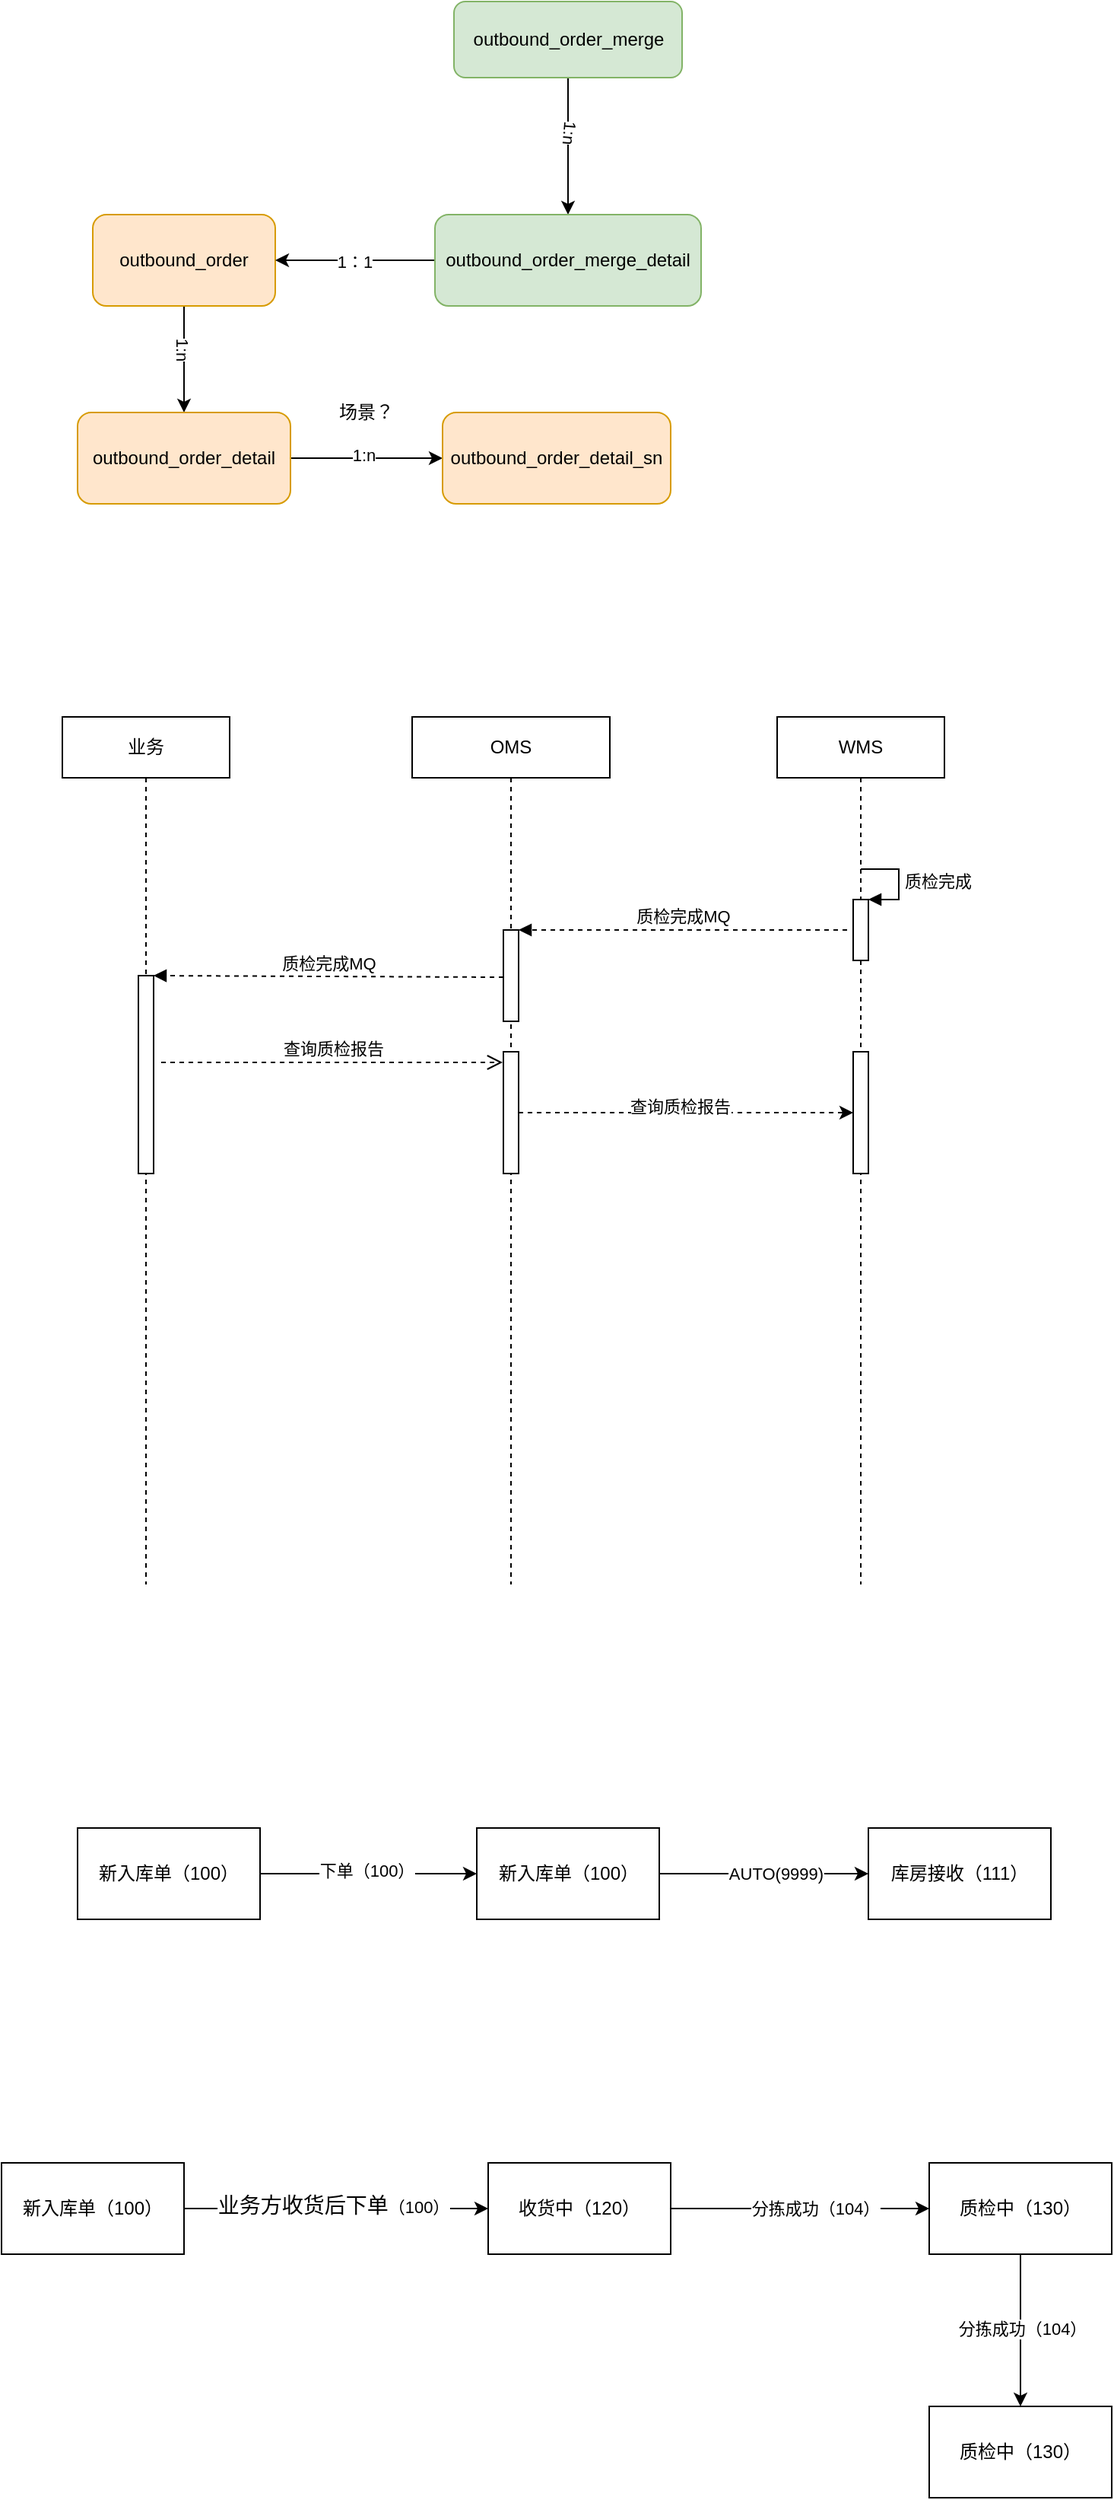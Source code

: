 <mxfile version="13.10.6" type="github">
  <diagram id="WjQ1Xj7CXVxOkG2fB3sY" name="Page-1">
    <mxGraphModel dx="1298" dy="701" grid="1" gridSize="10" guides="1" tooltips="1" connect="1" arrows="1" fold="1" page="1" pageScale="1" pageWidth="827" pageHeight="1169" math="0" shadow="0">
      <root>
        <mxCell id="0" />
        <mxCell id="1" parent="0" />
        <mxCell id="3yLMOhPt5uVEvak7m05I-3" value="" style="edgeStyle=orthogonalEdgeStyle;rounded=0;sketch=0;orthogonalLoop=1;jettySize=auto;html=1;strokeColor=#000000;" edge="1" parent="1" source="3yLMOhPt5uVEvak7m05I-1" target="3yLMOhPt5uVEvak7m05I-2">
          <mxGeometry relative="1" as="geometry" />
        </mxCell>
        <mxCell id="3yLMOhPt5uVEvak7m05I-4" value="1:n" style="edgeLabel;html=1;align=center;verticalAlign=middle;resizable=0;points=[];rotation=90;" vertex="1" connectable="0" parent="3yLMOhPt5uVEvak7m05I-3">
          <mxGeometry x="-0.2" y="-1" relative="1" as="geometry">
            <mxPoint as="offset" />
          </mxGeometry>
        </mxCell>
        <mxCell id="3yLMOhPt5uVEvak7m05I-1" value="outbound_order" style="rounded=1;whiteSpace=wrap;html=1;sketch=0;fillColor=#ffe6cc;strokeColor=#d79b00;" vertex="1" parent="1">
          <mxGeometry x="130" y="150" width="120" height="60" as="geometry" />
        </mxCell>
        <mxCell id="3yLMOhPt5uVEvak7m05I-6" value="" style="edgeStyle=orthogonalEdgeStyle;rounded=0;sketch=0;orthogonalLoop=1;jettySize=auto;html=1;strokeColor=#000000;" edge="1" parent="1" source="3yLMOhPt5uVEvak7m05I-2" target="3yLMOhPt5uVEvak7m05I-5">
          <mxGeometry relative="1" as="geometry" />
        </mxCell>
        <mxCell id="3yLMOhPt5uVEvak7m05I-7" value="1:n" style="edgeLabel;html=1;align=center;verticalAlign=middle;resizable=0;points=[];" vertex="1" connectable="0" parent="3yLMOhPt5uVEvak7m05I-6">
          <mxGeometry x="-0.04" y="2" relative="1" as="geometry">
            <mxPoint as="offset" />
          </mxGeometry>
        </mxCell>
        <mxCell id="3yLMOhPt5uVEvak7m05I-2" value="outbound_order_detail" style="rounded=1;whiteSpace=wrap;html=1;sketch=0;fillColor=#ffe6cc;strokeColor=#d79b00;" vertex="1" parent="1">
          <mxGeometry x="120" y="280" width="140" height="60" as="geometry" />
        </mxCell>
        <mxCell id="3yLMOhPt5uVEvak7m05I-5" value="outbound_order_detail_sn" style="rounded=1;whiteSpace=wrap;html=1;sketch=0;fillColor=#ffe6cc;strokeColor=#d79b00;" vertex="1" parent="1">
          <mxGeometry x="360" y="280" width="150" height="60" as="geometry" />
        </mxCell>
        <mxCell id="3yLMOhPt5uVEvak7m05I-8" value="场景？" style="text;html=1;strokeColor=none;fillColor=none;align=center;verticalAlign=middle;whiteSpace=wrap;rounded=0;sketch=0;" vertex="1" parent="1">
          <mxGeometry x="290" y="270" width="40" height="20" as="geometry" />
        </mxCell>
        <mxCell id="3yLMOhPt5uVEvak7m05I-15" value="" style="edgeStyle=orthogonalEdgeStyle;rounded=0;sketch=0;orthogonalLoop=1;jettySize=auto;html=1;strokeColor=#000000;" edge="1" parent="1" source="3yLMOhPt5uVEvak7m05I-11" target="3yLMOhPt5uVEvak7m05I-14">
          <mxGeometry relative="1" as="geometry" />
        </mxCell>
        <mxCell id="3yLMOhPt5uVEvak7m05I-16" value="1:n" style="edgeLabel;html=1;align=center;verticalAlign=middle;resizable=0;points=[];rotation=95;" vertex="1" connectable="0" parent="3yLMOhPt5uVEvak7m05I-15">
          <mxGeometry x="-0.2" y="1" relative="1" as="geometry">
            <mxPoint as="offset" />
          </mxGeometry>
        </mxCell>
        <mxCell id="3yLMOhPt5uVEvak7m05I-11" value="outbound_order_merge" style="rounded=1;whiteSpace=wrap;html=1;sketch=0;fillColor=#d5e8d4;strokeColor=#82b366;" vertex="1" parent="1">
          <mxGeometry x="367.5" y="10" width="150" height="50" as="geometry" />
        </mxCell>
        <mxCell id="3yLMOhPt5uVEvak7m05I-17" style="edgeStyle=orthogonalEdgeStyle;rounded=0;sketch=0;orthogonalLoop=1;jettySize=auto;html=1;entryX=1;entryY=0.5;entryDx=0;entryDy=0;strokeColor=#000000;" edge="1" parent="1" source="3yLMOhPt5uVEvak7m05I-14" target="3yLMOhPt5uVEvak7m05I-1">
          <mxGeometry relative="1" as="geometry" />
        </mxCell>
        <mxCell id="3yLMOhPt5uVEvak7m05I-18" value="1：1" style="edgeLabel;html=1;align=center;verticalAlign=middle;resizable=0;points=[];" vertex="1" connectable="0" parent="3yLMOhPt5uVEvak7m05I-17">
          <mxGeometry x="0.009" y="1" relative="1" as="geometry">
            <mxPoint as="offset" />
          </mxGeometry>
        </mxCell>
        <mxCell id="3yLMOhPt5uVEvak7m05I-14" value="outbound_order_merge_detail" style="rounded=1;whiteSpace=wrap;html=1;sketch=0;fillColor=#d5e8d4;strokeColor=#82b366;" vertex="1" parent="1">
          <mxGeometry x="355" y="150" width="175" height="60" as="geometry" />
        </mxCell>
        <mxCell id="3yLMOhPt5uVEvak7m05I-19" value="业务" style="shape=umlLifeline;perimeter=lifelinePerimeter;whiteSpace=wrap;html=1;container=1;collapsible=0;recursiveResize=0;outlineConnect=0;rounded=0;sketch=0;" vertex="1" parent="1">
          <mxGeometry x="110" y="480" width="110" height="570" as="geometry" />
        </mxCell>
        <mxCell id="3yLMOhPt5uVEvak7m05I-30" value="" style="html=1;points=[];perimeter=orthogonalPerimeter;rounded=0;sketch=0;" vertex="1" parent="3yLMOhPt5uVEvak7m05I-19">
          <mxGeometry x="50" y="170" width="10" height="130" as="geometry" />
        </mxCell>
        <mxCell id="3yLMOhPt5uVEvak7m05I-20" value="OMS" style="shape=umlLifeline;perimeter=lifelinePerimeter;whiteSpace=wrap;html=1;container=1;collapsible=0;recursiveResize=0;outlineConnect=0;rounded=0;sketch=0;" vertex="1" parent="1">
          <mxGeometry x="340" y="480" width="130" height="570" as="geometry" />
        </mxCell>
        <mxCell id="3yLMOhPt5uVEvak7m05I-27" value="" style="html=1;points=[];perimeter=orthogonalPerimeter;rounded=0;sketch=0;" vertex="1" parent="3yLMOhPt5uVEvak7m05I-20">
          <mxGeometry x="60" y="140" width="10" height="60" as="geometry" />
        </mxCell>
        <mxCell id="3yLMOhPt5uVEvak7m05I-34" value="" style="html=1;points=[];perimeter=orthogonalPerimeter;rounded=0;sketch=0;" vertex="1" parent="3yLMOhPt5uVEvak7m05I-20">
          <mxGeometry x="60" y="220" width="10" height="80" as="geometry" />
        </mxCell>
        <mxCell id="3yLMOhPt5uVEvak7m05I-21" value="WMS" style="shape=umlLifeline;perimeter=lifelinePerimeter;whiteSpace=wrap;html=1;container=1;collapsible=0;recursiveResize=0;outlineConnect=0;rounded=0;sketch=0;" vertex="1" parent="1">
          <mxGeometry x="580" y="480" width="110" height="570" as="geometry" />
        </mxCell>
        <mxCell id="3yLMOhPt5uVEvak7m05I-22" value="" style="html=1;points=[];perimeter=orthogonalPerimeter;rounded=0;sketch=0;" vertex="1" parent="3yLMOhPt5uVEvak7m05I-21">
          <mxGeometry x="50" y="120" width="10" height="40" as="geometry" />
        </mxCell>
        <mxCell id="3yLMOhPt5uVEvak7m05I-23" value="质检完成" style="edgeStyle=orthogonalEdgeStyle;html=1;align=left;spacingLeft=2;endArrow=block;rounded=0;entryX=1;entryY=0;strokeColor=#000000;" edge="1" target="3yLMOhPt5uVEvak7m05I-22" parent="3yLMOhPt5uVEvak7m05I-21">
          <mxGeometry relative="1" as="geometry">
            <mxPoint x="55" y="100" as="sourcePoint" />
            <Array as="points">
              <mxPoint x="80" y="100" />
            </Array>
          </mxGeometry>
        </mxCell>
        <mxCell id="3yLMOhPt5uVEvak7m05I-38" value="" style="html=1;points=[];perimeter=orthogonalPerimeter;rounded=0;sketch=0;" vertex="1" parent="3yLMOhPt5uVEvak7m05I-21">
          <mxGeometry x="50" y="220" width="10" height="80" as="geometry" />
        </mxCell>
        <mxCell id="3yLMOhPt5uVEvak7m05I-28" value="质检完成MQ" style="html=1;verticalAlign=bottom;endArrow=block;entryX=1;entryY=0;strokeColor=#000000;exitX=-0.4;exitY=0.5;exitDx=0;exitDy=0;exitPerimeter=0;dashed=1;" edge="1" target="3yLMOhPt5uVEvak7m05I-27" parent="1" source="3yLMOhPt5uVEvak7m05I-22">
          <mxGeometry relative="1" as="geometry">
            <mxPoint x="460" y="620" as="sourcePoint" />
          </mxGeometry>
        </mxCell>
        <mxCell id="3yLMOhPt5uVEvak7m05I-31" value="质检完成MQ" style="html=1;verticalAlign=bottom;endArrow=block;entryX=1;entryY=0;strokeColor=#000000;exitX=0;exitY=0.517;exitDx=0;exitDy=0;exitPerimeter=0;dashed=1;" edge="1" target="3yLMOhPt5uVEvak7m05I-30" parent="1" source="3yLMOhPt5uVEvak7m05I-27">
          <mxGeometry relative="1" as="geometry">
            <mxPoint x="230" y="650" as="sourcePoint" />
          </mxGeometry>
        </mxCell>
        <mxCell id="3yLMOhPt5uVEvak7m05I-32" value="查询质检报告" style="html=1;verticalAlign=bottom;endArrow=open;dashed=1;endSize=8;exitX=1;exitY=0.95;strokeColor=#000000;" edge="1" parent="1">
          <mxGeometry relative="1" as="geometry">
            <mxPoint x="399.5" y="707" as="targetPoint" />
            <mxPoint x="175" y="707" as="sourcePoint" />
          </mxGeometry>
        </mxCell>
        <mxCell id="3yLMOhPt5uVEvak7m05I-39" value="" style="edgeStyle=orthogonalEdgeStyle;rounded=0;sketch=0;orthogonalLoop=1;jettySize=auto;html=1;dashed=1;strokeColor=#000000;" edge="1" parent="1" source="3yLMOhPt5uVEvak7m05I-34" target="3yLMOhPt5uVEvak7m05I-38">
          <mxGeometry relative="1" as="geometry" />
        </mxCell>
        <mxCell id="3yLMOhPt5uVEvak7m05I-41" value="查询质检报告" style="edgeLabel;html=1;align=center;verticalAlign=middle;resizable=0;points=[];" vertex="1" connectable="0" parent="3yLMOhPt5uVEvak7m05I-39">
          <mxGeometry x="-0.035" y="4" relative="1" as="geometry">
            <mxPoint as="offset" />
          </mxGeometry>
        </mxCell>
        <mxCell id="3yLMOhPt5uVEvak7m05I-48" value="" style="edgeStyle=orthogonalEdgeStyle;rounded=0;sketch=0;orthogonalLoop=1;jettySize=auto;html=1;strokeColor=#000000;" edge="1" parent="1" source="3yLMOhPt5uVEvak7m05I-46" target="3yLMOhPt5uVEvak7m05I-47">
          <mxGeometry relative="1" as="geometry" />
        </mxCell>
        <mxCell id="3yLMOhPt5uVEvak7m05I-49" value="下单（100）" style="edgeLabel;html=1;align=center;verticalAlign=middle;resizable=0;points=[];" vertex="1" connectable="0" parent="3yLMOhPt5uVEvak7m05I-48">
          <mxGeometry x="-0.025" y="2" relative="1" as="geometry">
            <mxPoint as="offset" />
          </mxGeometry>
        </mxCell>
        <mxCell id="3yLMOhPt5uVEvak7m05I-46" value="新入库单（100）" style="rounded=0;whiteSpace=wrap;html=1;sketch=0;" vertex="1" parent="1">
          <mxGeometry x="120" y="1210" width="120" height="60" as="geometry" />
        </mxCell>
        <mxCell id="3yLMOhPt5uVEvak7m05I-51" value="" style="edgeStyle=orthogonalEdgeStyle;rounded=0;sketch=0;orthogonalLoop=1;jettySize=auto;html=1;strokeColor=#000000;" edge="1" parent="1" source="3yLMOhPt5uVEvak7m05I-47" target="3yLMOhPt5uVEvak7m05I-50">
          <mxGeometry relative="1" as="geometry" />
        </mxCell>
        <mxCell id="3yLMOhPt5uVEvak7m05I-52" value="AUTO(9999)" style="edgeLabel;html=1;align=center;verticalAlign=middle;resizable=0;points=[];" vertex="1" connectable="0" parent="3yLMOhPt5uVEvak7m05I-51">
          <mxGeometry x="0.113" relative="1" as="geometry">
            <mxPoint as="offset" />
          </mxGeometry>
        </mxCell>
        <mxCell id="3yLMOhPt5uVEvak7m05I-47" value="新入库单（100）" style="rounded=0;whiteSpace=wrap;html=1;sketch=0;" vertex="1" parent="1">
          <mxGeometry x="382.5" y="1210" width="120" height="60" as="geometry" />
        </mxCell>
        <mxCell id="3yLMOhPt5uVEvak7m05I-50" value="库房接收（111）" style="rounded=0;whiteSpace=wrap;html=1;sketch=0;" vertex="1" parent="1">
          <mxGeometry x="640" y="1210" width="120" height="60" as="geometry" />
        </mxCell>
        <mxCell id="3yLMOhPt5uVEvak7m05I-54" value="" style="edgeStyle=orthogonalEdgeStyle;rounded=0;sketch=0;orthogonalLoop=1;jettySize=auto;html=1;strokeColor=#000000;" edge="1" parent="1" source="3yLMOhPt5uVEvak7m05I-56" target="3yLMOhPt5uVEvak7m05I-59">
          <mxGeometry relative="1" as="geometry" />
        </mxCell>
        <mxCell id="3yLMOhPt5uVEvak7m05I-55" value="&lt;span style=&quot;background-color: rgb(255 , 255 , 255)&quot;&gt;&lt;span style=&quot;font-family: &amp;#34;jetbrains mono&amp;#34; , monospace ; font-size: 10.5pt&quot;&gt;业务方收货后下单&lt;/span&gt;（100）&lt;/span&gt;" style="edgeLabel;html=1;align=center;verticalAlign=middle;resizable=0;points=[];" vertex="1" connectable="0" parent="3yLMOhPt5uVEvak7m05I-54">
          <mxGeometry x="-0.025" y="2" relative="1" as="geometry">
            <mxPoint as="offset" />
          </mxGeometry>
        </mxCell>
        <mxCell id="3yLMOhPt5uVEvak7m05I-56" value="新入库单（100）" style="rounded=0;whiteSpace=wrap;html=1;sketch=0;" vertex="1" parent="1">
          <mxGeometry x="70" y="1430" width="120" height="60" as="geometry" />
        </mxCell>
        <mxCell id="3yLMOhPt5uVEvak7m05I-57" value="" style="edgeStyle=orthogonalEdgeStyle;rounded=0;sketch=0;orthogonalLoop=1;jettySize=auto;html=1;strokeColor=#000000;" edge="1" parent="1" source="3yLMOhPt5uVEvak7m05I-59" target="3yLMOhPt5uVEvak7m05I-60">
          <mxGeometry relative="1" as="geometry" />
        </mxCell>
        <mxCell id="3yLMOhPt5uVEvak7m05I-58" value="分拣成功（104）" style="edgeLabel;html=1;align=center;verticalAlign=middle;resizable=0;points=[];" vertex="1" connectable="0" parent="3yLMOhPt5uVEvak7m05I-57">
          <mxGeometry x="0.113" relative="1" as="geometry">
            <mxPoint as="offset" />
          </mxGeometry>
        </mxCell>
        <mxCell id="3yLMOhPt5uVEvak7m05I-59" value="收货中（120）" style="rounded=0;whiteSpace=wrap;html=1;sketch=0;" vertex="1" parent="1">
          <mxGeometry x="390" y="1430" width="120" height="60" as="geometry" />
        </mxCell>
        <mxCell id="3yLMOhPt5uVEvak7m05I-62" value="" style="edgeStyle=orthogonalEdgeStyle;rounded=0;sketch=0;orthogonalLoop=1;jettySize=auto;html=1;strokeColor=#000000;" edge="1" parent="1" source="3yLMOhPt5uVEvak7m05I-60" target="3yLMOhPt5uVEvak7m05I-61">
          <mxGeometry relative="1" as="geometry" />
        </mxCell>
        <mxCell id="3yLMOhPt5uVEvak7m05I-63" value="分拣成功（104）" style="edgeLabel;html=1;align=center;verticalAlign=middle;resizable=0;points=[];" vertex="1" connectable="0" parent="3yLMOhPt5uVEvak7m05I-62">
          <mxGeometry x="-0.025" y="1" relative="1" as="geometry">
            <mxPoint as="offset" />
          </mxGeometry>
        </mxCell>
        <mxCell id="3yLMOhPt5uVEvak7m05I-60" value="质检中（130）" style="rounded=0;whiteSpace=wrap;html=1;sketch=0;" vertex="1" parent="1">
          <mxGeometry x="680" y="1430" width="120" height="60" as="geometry" />
        </mxCell>
        <mxCell id="3yLMOhPt5uVEvak7m05I-61" value="质检中（130）" style="rounded=0;whiteSpace=wrap;html=1;sketch=0;" vertex="1" parent="1">
          <mxGeometry x="680" y="1590" width="120" height="60" as="geometry" />
        </mxCell>
      </root>
    </mxGraphModel>
  </diagram>
</mxfile>
